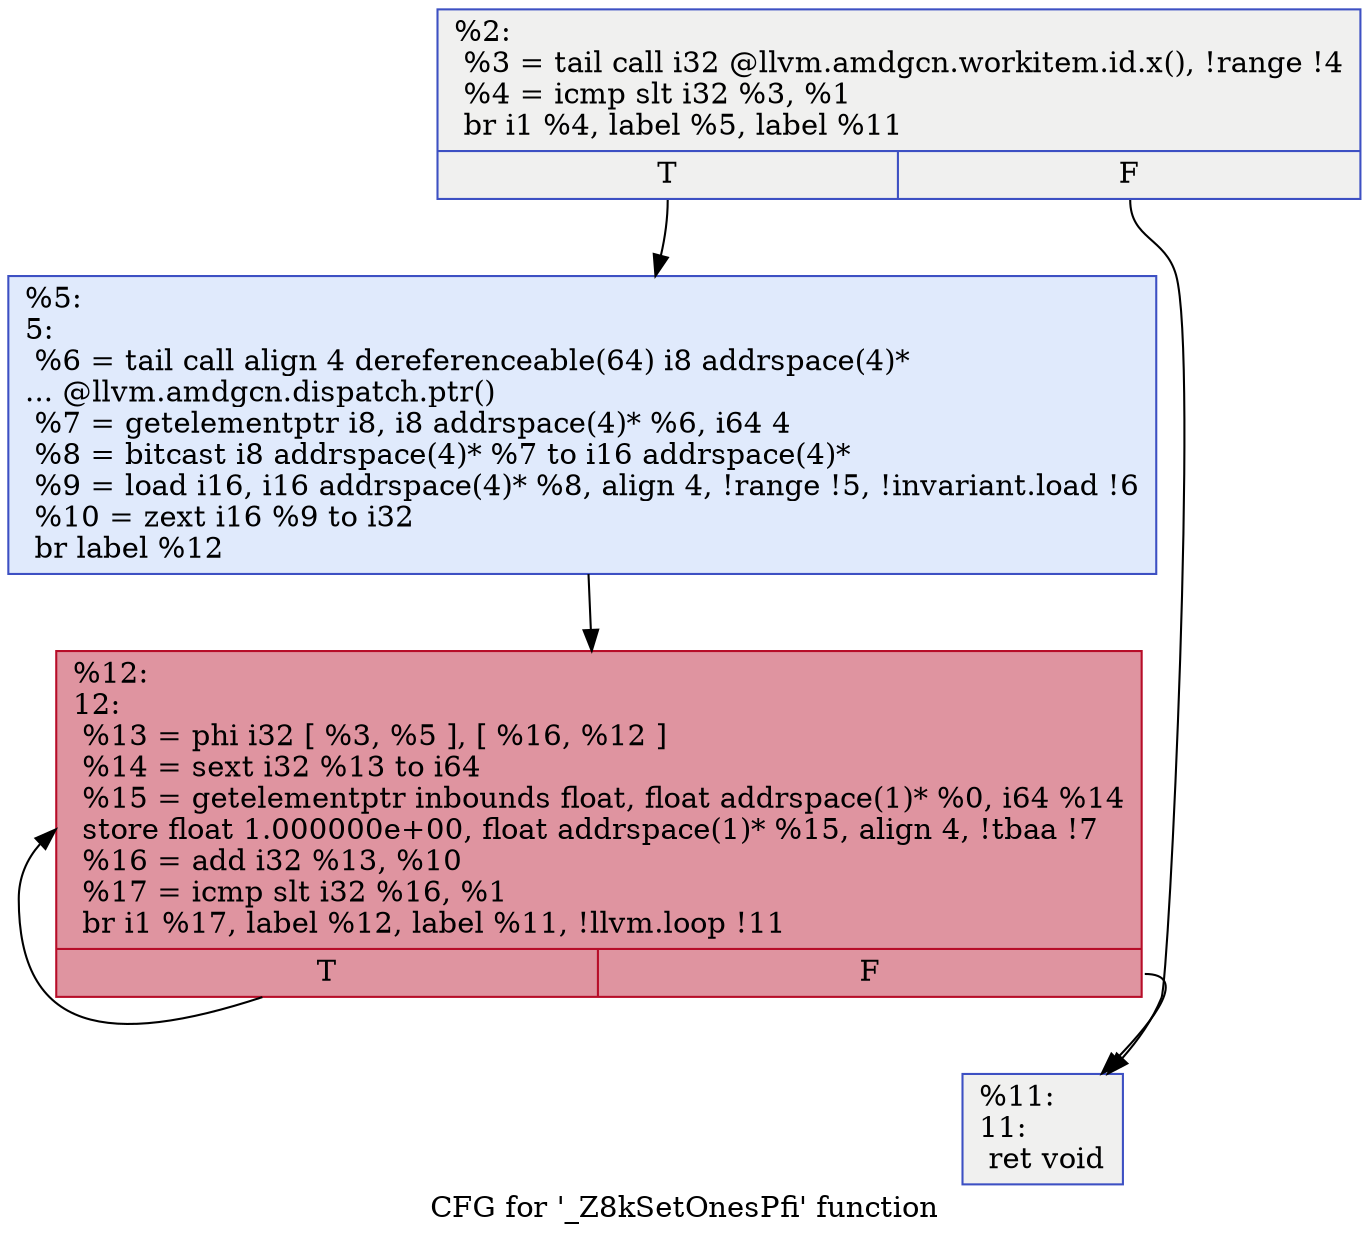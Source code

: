 digraph "CFG for '_Z8kSetOnesPfi' function" {
	label="CFG for '_Z8kSetOnesPfi' function";

	Node0x5fdde50 [shape=record,color="#3d50c3ff", style=filled, fillcolor="#dedcdb70",label="{%2:\l  %3 = tail call i32 @llvm.amdgcn.workitem.id.x(), !range !4\l  %4 = icmp slt i32 %3, %1\l  br i1 %4, label %5, label %11\l|{<s0>T|<s1>F}}"];
	Node0x5fdde50:s0 -> Node0x5fded00;
	Node0x5fdde50:s1 -> Node0x5fded90;
	Node0x5fded00 [shape=record,color="#3d50c3ff", style=filled, fillcolor="#b9d0f970",label="{%5:\l5:                                                \l  %6 = tail call align 4 dereferenceable(64) i8 addrspace(4)*\l... @llvm.amdgcn.dispatch.ptr()\l  %7 = getelementptr i8, i8 addrspace(4)* %6, i64 4\l  %8 = bitcast i8 addrspace(4)* %7 to i16 addrspace(4)*\l  %9 = load i16, i16 addrspace(4)* %8, align 4, !range !5, !invariant.load !6\l  %10 = zext i16 %9 to i32\l  br label %12\l}"];
	Node0x5fded00 -> Node0x5fdecb0;
	Node0x5fded90 [shape=record,color="#3d50c3ff", style=filled, fillcolor="#dedcdb70",label="{%11:\l11:                                               \l  ret void\l}"];
	Node0x5fdecb0 [shape=record,color="#b70d28ff", style=filled, fillcolor="#b70d2870",label="{%12:\l12:                                               \l  %13 = phi i32 [ %3, %5 ], [ %16, %12 ]\l  %14 = sext i32 %13 to i64\l  %15 = getelementptr inbounds float, float addrspace(1)* %0, i64 %14\l  store float 1.000000e+00, float addrspace(1)* %15, align 4, !tbaa !7\l  %16 = add i32 %13, %10\l  %17 = icmp slt i32 %16, %1\l  br i1 %17, label %12, label %11, !llvm.loop !11\l|{<s0>T|<s1>F}}"];
	Node0x5fdecb0:s0 -> Node0x5fdecb0;
	Node0x5fdecb0:s1 -> Node0x5fded90;
}
